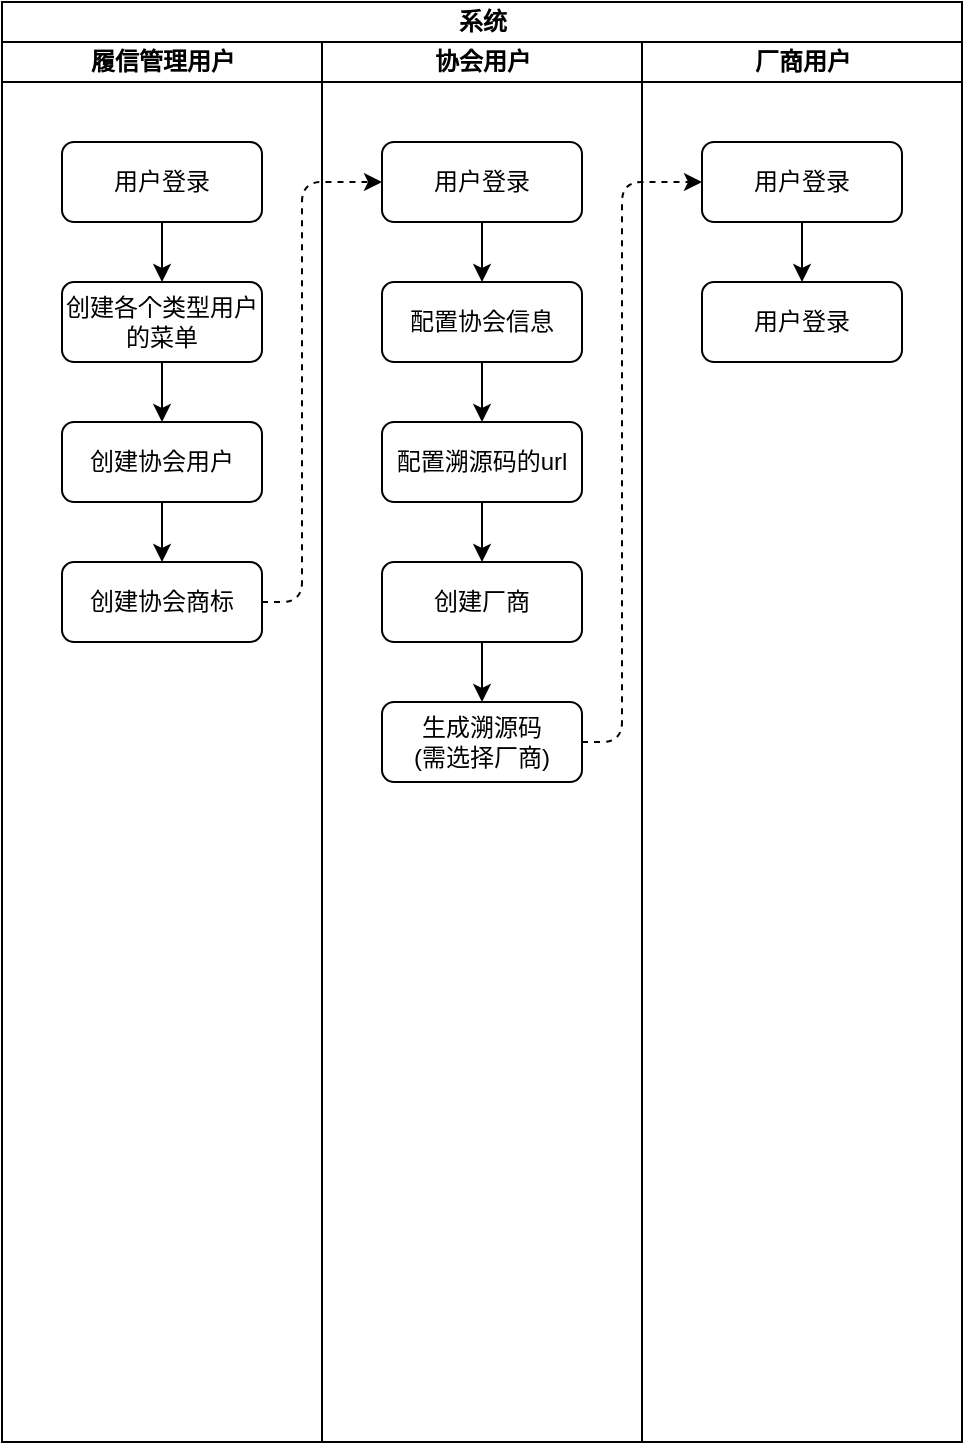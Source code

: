 <mxfile>
    <diagram name="第 1 页" id="Sx-POFTGexlg5zIO2r_u">
        <mxGraphModel dx="1386" dy="779" grid="1" gridSize="10" guides="1" tooltips="1" connect="1" arrows="1" fold="1" page="1" pageScale="1" pageWidth="2336" pageHeight="1654" math="0" shadow="0">
            <root>
                <mxCell id="0"/>
                <mxCell id="1" parent="0"/>
                <mxCell id="13" value="系统" style="swimlane;childLayout=stackLayout;resizeParent=1;resizeParentMax=0;startSize=20;html=1;rounded=0;" vertex="1" parent="1">
                    <mxGeometry x="360" y="30" width="480" height="720" as="geometry"/>
                </mxCell>
                <mxCell id="14" value="履信管理用户" style="swimlane;startSize=20;html=1;rounded=0;" vertex="1" parent="13">
                    <mxGeometry y="20" width="160" height="700" as="geometry"/>
                </mxCell>
                <mxCell id="22" value="" style="edgeStyle=none;html=1;fontFamily=Helvetica;fontSize=12;fontColor=rgb(0, 0, 0);startSize=20;" edge="1" parent="14" source="18" target="21">
                    <mxGeometry relative="1" as="geometry"/>
                </mxCell>
                <mxCell id="18" value="用户登录" style="rounded=1;whiteSpace=wrap;html=1;strokeColor=rgb(0, 0, 0);fontFamily=Helvetica;fontSize=12;fontColor=rgb(0, 0, 0);startSize=20;fillColor=rgb(255, 255, 255);" vertex="1" parent="14">
                    <mxGeometry x="30" y="50" width="100" height="40" as="geometry"/>
                </mxCell>
                <mxCell id="25" value="" style="edgeStyle=none;html=1;fontFamily=Helvetica;fontSize=12;fontColor=rgb(0, 0, 0);startSize=20;" edge="1" parent="14" source="21" target="24">
                    <mxGeometry relative="1" as="geometry"/>
                </mxCell>
                <mxCell id="21" value="创建各个类型用户的菜单" style="rounded=1;whiteSpace=wrap;html=1;strokeColor=rgb(0, 0, 0);fontFamily=Helvetica;fontSize=12;fontColor=rgb(0, 0, 0);startSize=20;fillColor=rgb(255, 255, 255);" vertex="1" parent="14">
                    <mxGeometry x="30" y="120" width="100" height="40" as="geometry"/>
                </mxCell>
                <mxCell id="27" value="" style="edgeStyle=none;html=1;fontFamily=Helvetica;fontSize=12;fontColor=rgb(0, 0, 0);startSize=20;" edge="1" parent="14" source="24" target="26">
                    <mxGeometry relative="1" as="geometry"/>
                </mxCell>
                <mxCell id="24" value="创建协会用户" style="rounded=1;whiteSpace=wrap;html=1;strokeColor=rgb(0, 0, 0);fontFamily=Helvetica;fontSize=12;fontColor=rgb(0, 0, 0);startSize=20;fillColor=rgb(255, 255, 255);" vertex="1" parent="14">
                    <mxGeometry x="30" y="190" width="100" height="40" as="geometry"/>
                </mxCell>
                <mxCell id="26" value="创建协会商标" style="rounded=1;whiteSpace=wrap;html=1;strokeColor=rgb(0, 0, 0);fontFamily=Helvetica;fontSize=12;fontColor=rgb(0, 0, 0);startSize=20;fillColor=rgb(255, 255, 255);" vertex="1" parent="14">
                    <mxGeometry x="30" y="260" width="100" height="40" as="geometry"/>
                </mxCell>
                <mxCell id="15" value="协会用户" style="swimlane;startSize=20;html=1;rounded=0;" vertex="1" parent="13">
                    <mxGeometry x="160" y="20" width="160" height="700" as="geometry"/>
                </mxCell>
                <mxCell id="32" value="" style="edgeStyle=elbowEdgeStyle;html=1;fontFamily=Helvetica;fontSize=12;fontColor=rgb(0, 0, 0);startSize=20;" edge="1" parent="15" source="28" target="31">
                    <mxGeometry relative="1" as="geometry"/>
                </mxCell>
                <mxCell id="28" value="用户登录" style="rounded=1;whiteSpace=wrap;html=1;strokeColor=rgb(0, 0, 0);fontFamily=Helvetica;fontSize=12;fontColor=rgb(0, 0, 0);startSize=20;fillColor=rgb(255, 255, 255);" vertex="1" parent="15">
                    <mxGeometry x="30" y="50" width="100" height="40" as="geometry"/>
                </mxCell>
                <mxCell id="34" value="" style="edgeStyle=elbowEdgeStyle;html=1;fontFamily=Helvetica;fontSize=12;fontColor=rgb(0, 0, 0);startSize=20;" edge="1" parent="15" source="31" target="33">
                    <mxGeometry relative="1" as="geometry"/>
                </mxCell>
                <mxCell id="31" value="配置协会信息" style="rounded=1;whiteSpace=wrap;html=1;strokeColor=rgb(0, 0, 0);fontFamily=Helvetica;fontSize=12;fontColor=rgb(0, 0, 0);startSize=20;fillColor=rgb(255, 255, 255);" vertex="1" parent="15">
                    <mxGeometry x="30" y="120" width="100" height="40" as="geometry"/>
                </mxCell>
                <mxCell id="36" value="" style="edgeStyle=elbowEdgeStyle;html=1;fontFamily=Helvetica;fontSize=12;fontColor=rgb(0, 0, 0);startSize=20;" edge="1" parent="15" source="33" target="35">
                    <mxGeometry relative="1" as="geometry"/>
                </mxCell>
                <mxCell id="33" value="配置溯源码的url" style="rounded=1;whiteSpace=wrap;html=1;strokeColor=rgb(0, 0, 0);fontFamily=Helvetica;fontSize=12;fontColor=rgb(0, 0, 0);startSize=20;fillColor=rgb(255, 255, 255);" vertex="1" parent="15">
                    <mxGeometry x="30" y="190" width="100" height="40" as="geometry"/>
                </mxCell>
                <mxCell id="38" value="" style="edgeStyle=elbowEdgeStyle;html=1;fontFamily=Helvetica;fontSize=12;fontColor=rgb(0, 0, 0);startSize=20;" edge="1" parent="15" source="35" target="37">
                    <mxGeometry relative="1" as="geometry"/>
                </mxCell>
                <mxCell id="35" value="创建厂商" style="rounded=1;whiteSpace=wrap;html=1;strokeColor=rgb(0, 0, 0);fontFamily=Helvetica;fontSize=12;fontColor=rgb(0, 0, 0);startSize=20;fillColor=rgb(255, 255, 255);" vertex="1" parent="15">
                    <mxGeometry x="30" y="260" width="100" height="40" as="geometry"/>
                </mxCell>
                <mxCell id="37" value="生成溯源码&lt;br&gt;(需选择厂商)" style="rounded=1;whiteSpace=wrap;html=1;strokeColor=rgb(0, 0, 0);fontFamily=Helvetica;fontSize=12;fontColor=rgb(0, 0, 0);startSize=20;fillColor=rgb(255, 255, 255);" vertex="1" parent="15">
                    <mxGeometry x="30" y="330" width="100" height="40" as="geometry"/>
                </mxCell>
                <mxCell id="16" value="厂商用户" style="swimlane;startSize=20;html=1;rounded=0;" vertex="1" parent="13">
                    <mxGeometry x="320" y="20" width="160" height="700" as="geometry"/>
                </mxCell>
                <mxCell id="42" value="" style="edgeStyle=elbowEdgeStyle;html=1;fontFamily=Helvetica;fontSize=12;fontColor=rgb(0, 0, 0);startSize=20;" edge="1" parent="16" source="39" target="41">
                    <mxGeometry relative="1" as="geometry"/>
                </mxCell>
                <mxCell id="39" value="用户登录" style="rounded=1;whiteSpace=wrap;html=1;strokeColor=rgb(0, 0, 0);fontFamily=Helvetica;fontSize=12;fontColor=rgb(0, 0, 0);startSize=20;fillColor=rgb(255, 255, 255);" vertex="1" parent="16">
                    <mxGeometry x="30" y="50" width="100" height="40" as="geometry"/>
                </mxCell>
                <mxCell id="41" value="用户登录" style="rounded=1;whiteSpace=wrap;html=1;strokeColor=rgb(0, 0, 0);fontFamily=Helvetica;fontSize=12;fontColor=rgb(0, 0, 0);startSize=20;fillColor=rgb(255, 255, 255);" vertex="1" parent="16">
                    <mxGeometry x="30" y="120" width="100" height="40" as="geometry"/>
                </mxCell>
                <mxCell id="30" style="edgeStyle=elbowEdgeStyle;html=1;entryX=0;entryY=0.5;entryDx=0;entryDy=0;fontFamily=Helvetica;fontSize=12;fontColor=rgb(0, 0, 0);startSize=20;exitX=1;exitY=0.5;exitDx=0;exitDy=0;dashed=1;" edge="1" parent="13" source="26" target="28">
                    <mxGeometry relative="1" as="geometry">
                        <Array as="points">
                            <mxPoint x="150" y="200"/>
                        </Array>
                    </mxGeometry>
                </mxCell>
                <mxCell id="40" value="" style="edgeStyle=elbowEdgeStyle;html=1;dashed=1;fontFamily=Helvetica;fontSize=12;fontColor=rgb(0, 0, 0);startSize=20;" edge="1" parent="13" source="37" target="39">
                    <mxGeometry relative="1" as="geometry">
                        <Array as="points">
                            <mxPoint x="310" y="230"/>
                        </Array>
                    </mxGeometry>
                </mxCell>
            </root>
        </mxGraphModel>
    </diagram>
</mxfile>